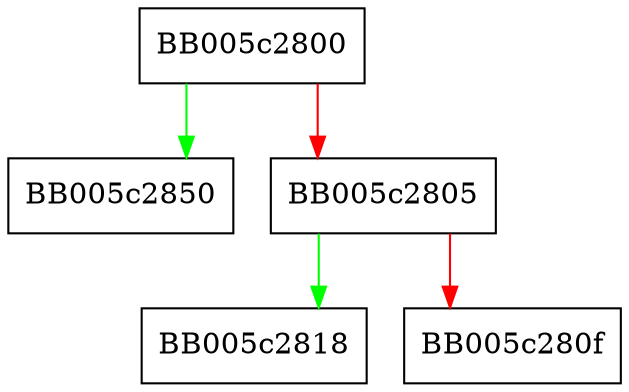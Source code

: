 digraph EVP_MD_meth_free {
  node [shape="box"];
  graph [splines=ortho];
  BB005c2800 -> BB005c2850 [color="green"];
  BB005c2800 -> BB005c2805 [color="red"];
  BB005c2805 -> BB005c2818 [color="green"];
  BB005c2805 -> BB005c280f [color="red"];
}